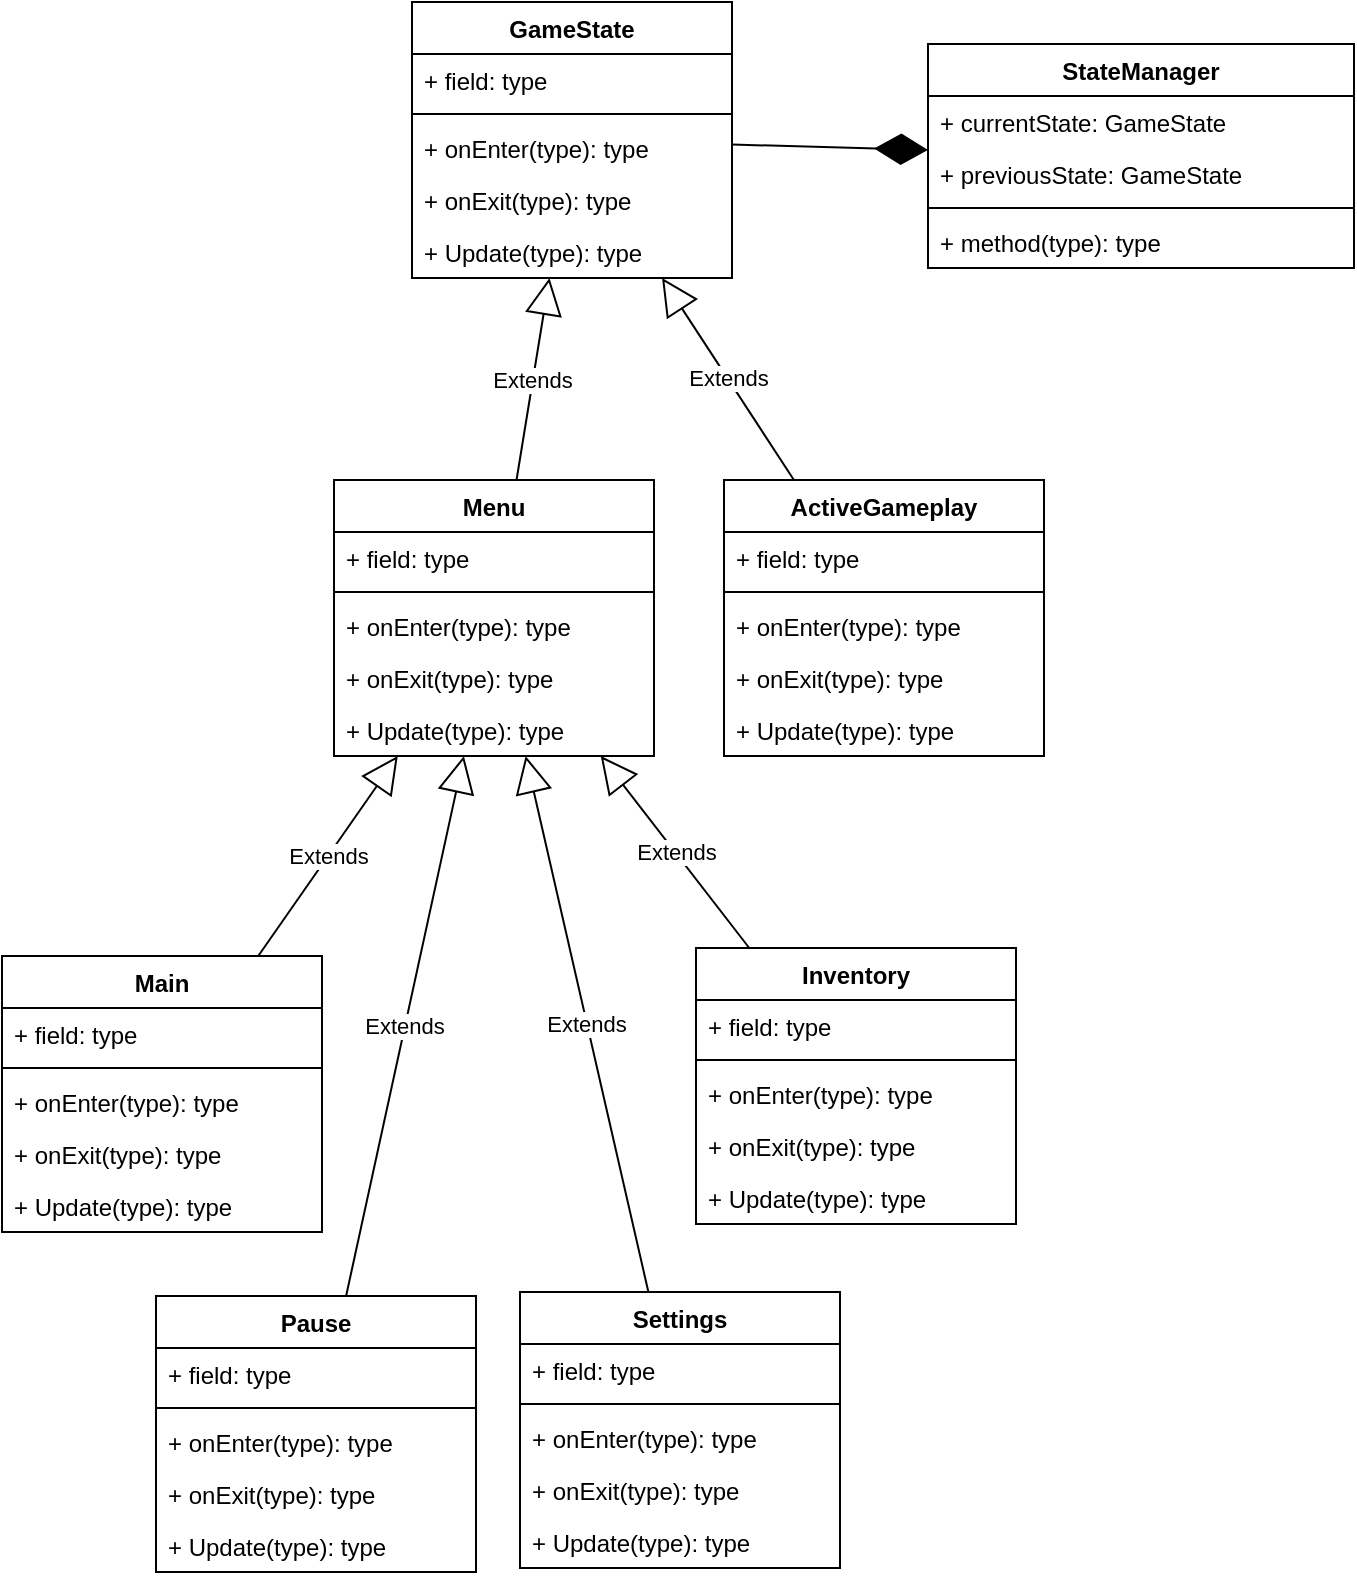 <mxfile version="28.2.5">
  <diagram name="Page-1" id="j3S1fjYxEi87MXj2-Fde">
    <mxGraphModel dx="844" dy="932" grid="0" gridSize="10" guides="1" tooltips="1" connect="1" arrows="1" fold="1" page="1" pageScale="1" pageWidth="827" pageHeight="1169" math="0" shadow="0">
      <root>
        <mxCell id="0" />
        <mxCell id="1" parent="0" />
        <mxCell id="S2AkhuPd5A9qiUtjjwtA-1" value="StateManager" style="swimlane;fontStyle=1;align=center;verticalAlign=top;childLayout=stackLayout;horizontal=1;startSize=26;horizontalStack=0;resizeParent=1;resizeParentMax=0;resizeLast=0;collapsible=1;marginBottom=0;whiteSpace=wrap;html=1;" parent="1" vertex="1">
          <mxGeometry x="463" y="478" width="213" height="112" as="geometry" />
        </mxCell>
        <mxCell id="S2AkhuPd5A9qiUtjjwtA-2" value="+ currentState: GameState" style="text;strokeColor=none;fillColor=none;align=left;verticalAlign=top;spacingLeft=4;spacingRight=4;overflow=hidden;rotatable=0;points=[[0,0.5],[1,0.5]];portConstraint=eastwest;whiteSpace=wrap;html=1;" parent="S2AkhuPd5A9qiUtjjwtA-1" vertex="1">
          <mxGeometry y="26" width="213" height="26" as="geometry" />
        </mxCell>
        <mxCell id="S2AkhuPd5A9qiUtjjwtA-5" value="+ previousState: GameState" style="text;strokeColor=none;fillColor=none;align=left;verticalAlign=top;spacingLeft=4;spacingRight=4;overflow=hidden;rotatable=0;points=[[0,0.5],[1,0.5]];portConstraint=eastwest;whiteSpace=wrap;html=1;" parent="S2AkhuPd5A9qiUtjjwtA-1" vertex="1">
          <mxGeometry y="52" width="213" height="26" as="geometry" />
        </mxCell>
        <mxCell id="S2AkhuPd5A9qiUtjjwtA-3" value="" style="line;strokeWidth=1;fillColor=none;align=left;verticalAlign=middle;spacingTop=-1;spacingLeft=3;spacingRight=3;rotatable=0;labelPosition=right;points=[];portConstraint=eastwest;strokeColor=inherit;" parent="S2AkhuPd5A9qiUtjjwtA-1" vertex="1">
          <mxGeometry y="78" width="213" height="8" as="geometry" />
        </mxCell>
        <mxCell id="S2AkhuPd5A9qiUtjjwtA-4" value="+ method(type): type" style="text;strokeColor=none;fillColor=none;align=left;verticalAlign=top;spacingLeft=4;spacingRight=4;overflow=hidden;rotatable=0;points=[[0,0.5],[1,0.5]];portConstraint=eastwest;whiteSpace=wrap;html=1;" parent="S2AkhuPd5A9qiUtjjwtA-1" vertex="1">
          <mxGeometry y="86" width="213" height="26" as="geometry" />
        </mxCell>
        <mxCell id="S2AkhuPd5A9qiUtjjwtA-6" value="GameState" style="swimlane;fontStyle=1;align=center;verticalAlign=top;childLayout=stackLayout;horizontal=1;startSize=26;horizontalStack=0;resizeParent=1;resizeParentMax=0;resizeLast=0;collapsible=1;marginBottom=0;whiteSpace=wrap;html=1;" parent="1" vertex="1">
          <mxGeometry x="205" y="457" width="160" height="138" as="geometry" />
        </mxCell>
        <mxCell id="S2AkhuPd5A9qiUtjjwtA-7" value="+ field: type" style="text;strokeColor=none;fillColor=none;align=left;verticalAlign=top;spacingLeft=4;spacingRight=4;overflow=hidden;rotatable=0;points=[[0,0.5],[1,0.5]];portConstraint=eastwest;whiteSpace=wrap;html=1;" parent="S2AkhuPd5A9qiUtjjwtA-6" vertex="1">
          <mxGeometry y="26" width="160" height="26" as="geometry" />
        </mxCell>
        <mxCell id="S2AkhuPd5A9qiUtjjwtA-8" value="" style="line;strokeWidth=1;fillColor=none;align=left;verticalAlign=middle;spacingTop=-1;spacingLeft=3;spacingRight=3;rotatable=0;labelPosition=right;points=[];portConstraint=eastwest;strokeColor=inherit;" parent="S2AkhuPd5A9qiUtjjwtA-6" vertex="1">
          <mxGeometry y="52" width="160" height="8" as="geometry" />
        </mxCell>
        <mxCell id="S2AkhuPd5A9qiUtjjwtA-9" value="+ onEnter(type): type" style="text;strokeColor=none;fillColor=none;align=left;verticalAlign=top;spacingLeft=4;spacingRight=4;overflow=hidden;rotatable=0;points=[[0,0.5],[1,0.5]];portConstraint=eastwest;whiteSpace=wrap;html=1;" parent="S2AkhuPd5A9qiUtjjwtA-6" vertex="1">
          <mxGeometry y="60" width="160" height="26" as="geometry" />
        </mxCell>
        <mxCell id="S2AkhuPd5A9qiUtjjwtA-16" value="+ onExit(type): type" style="text;strokeColor=none;fillColor=none;align=left;verticalAlign=top;spacingLeft=4;spacingRight=4;overflow=hidden;rotatable=0;points=[[0,0.5],[1,0.5]];portConstraint=eastwest;whiteSpace=wrap;html=1;" parent="S2AkhuPd5A9qiUtjjwtA-6" vertex="1">
          <mxGeometry y="86" width="160" height="26" as="geometry" />
        </mxCell>
        <mxCell id="S2AkhuPd5A9qiUtjjwtA-52" value="+ Update(type): type" style="text;strokeColor=none;fillColor=none;align=left;verticalAlign=top;spacingLeft=4;spacingRight=4;overflow=hidden;rotatable=0;points=[[0,0.5],[1,0.5]];portConstraint=eastwest;whiteSpace=wrap;html=1;" parent="S2AkhuPd5A9qiUtjjwtA-6" vertex="1">
          <mxGeometry y="112" width="160" height="26" as="geometry" />
        </mxCell>
        <mxCell id="S2AkhuPd5A9qiUtjjwtA-14" value="" style="endArrow=diamondThin;endFill=1;endSize=24;html=1;rounded=0;" parent="1" source="S2AkhuPd5A9qiUtjjwtA-6" target="S2AkhuPd5A9qiUtjjwtA-1" edge="1">
          <mxGeometry width="160" relative="1" as="geometry">
            <mxPoint x="344" y="721" as="sourcePoint" />
            <mxPoint x="504" y="721" as="targetPoint" />
          </mxGeometry>
        </mxCell>
        <mxCell id="S2AkhuPd5A9qiUtjjwtA-15" value="Extends" style="endArrow=block;endSize=16;endFill=0;html=1;rounded=0;" parent="1" source="S2AkhuPd5A9qiUtjjwtA-17" target="S2AkhuPd5A9qiUtjjwtA-6" edge="1">
          <mxGeometry width="160" relative="1" as="geometry">
            <mxPoint x="337.223" y="676" as="sourcePoint" />
            <mxPoint x="473" y="699" as="targetPoint" />
          </mxGeometry>
        </mxCell>
        <mxCell id="S2AkhuPd5A9qiUtjjwtA-17" value="ActiveGameplay" style="swimlane;fontStyle=1;align=center;verticalAlign=top;childLayout=stackLayout;horizontal=1;startSize=26;horizontalStack=0;resizeParent=1;resizeParentMax=0;resizeLast=0;collapsible=1;marginBottom=0;whiteSpace=wrap;html=1;" parent="1" vertex="1">
          <mxGeometry x="361" y="696" width="160" height="138" as="geometry" />
        </mxCell>
        <mxCell id="S2AkhuPd5A9qiUtjjwtA-18" value="+ field: type" style="text;strokeColor=none;fillColor=none;align=left;verticalAlign=top;spacingLeft=4;spacingRight=4;overflow=hidden;rotatable=0;points=[[0,0.5],[1,0.5]];portConstraint=eastwest;whiteSpace=wrap;html=1;" parent="S2AkhuPd5A9qiUtjjwtA-17" vertex="1">
          <mxGeometry y="26" width="160" height="26" as="geometry" />
        </mxCell>
        <mxCell id="S2AkhuPd5A9qiUtjjwtA-19" value="" style="line;strokeWidth=1;fillColor=none;align=left;verticalAlign=middle;spacingTop=-1;spacingLeft=3;spacingRight=3;rotatable=0;labelPosition=right;points=[];portConstraint=eastwest;strokeColor=inherit;" parent="S2AkhuPd5A9qiUtjjwtA-17" vertex="1">
          <mxGeometry y="52" width="160" height="8" as="geometry" />
        </mxCell>
        <mxCell id="S2AkhuPd5A9qiUtjjwtA-20" value="+ onEnter(type): type" style="text;strokeColor=none;fillColor=none;align=left;verticalAlign=top;spacingLeft=4;spacingRight=4;overflow=hidden;rotatable=0;points=[[0,0.5],[1,0.5]];portConstraint=eastwest;whiteSpace=wrap;html=1;" parent="S2AkhuPd5A9qiUtjjwtA-17" vertex="1">
          <mxGeometry y="60" width="160" height="26" as="geometry" />
        </mxCell>
        <mxCell id="S2AkhuPd5A9qiUtjjwtA-21" value="+ onExit(type): type" style="text;strokeColor=none;fillColor=none;align=left;verticalAlign=top;spacingLeft=4;spacingRight=4;overflow=hidden;rotatable=0;points=[[0,0.5],[1,0.5]];portConstraint=eastwest;whiteSpace=wrap;html=1;" parent="S2AkhuPd5A9qiUtjjwtA-17" vertex="1">
          <mxGeometry y="86" width="160" height="26" as="geometry" />
        </mxCell>
        <mxCell id="S2AkhuPd5A9qiUtjjwtA-57" value="+ Update(type): type" style="text;strokeColor=none;fillColor=none;align=left;verticalAlign=top;spacingLeft=4;spacingRight=4;overflow=hidden;rotatable=0;points=[[0,0.5],[1,0.5]];portConstraint=eastwest;whiteSpace=wrap;html=1;" parent="S2AkhuPd5A9qiUtjjwtA-17" vertex="1">
          <mxGeometry y="112" width="160" height="26" as="geometry" />
        </mxCell>
        <mxCell id="S2AkhuPd5A9qiUtjjwtA-22" value="Menu" style="swimlane;fontStyle=1;align=center;verticalAlign=top;childLayout=stackLayout;horizontal=1;startSize=26;horizontalStack=0;resizeParent=1;resizeParentMax=0;resizeLast=0;collapsible=1;marginBottom=0;whiteSpace=wrap;html=1;" parent="1" vertex="1">
          <mxGeometry x="166" y="696" width="160" height="138" as="geometry" />
        </mxCell>
        <mxCell id="S2AkhuPd5A9qiUtjjwtA-23" value="+ field: type" style="text;strokeColor=none;fillColor=none;align=left;verticalAlign=top;spacingLeft=4;spacingRight=4;overflow=hidden;rotatable=0;points=[[0,0.5],[1,0.5]];portConstraint=eastwest;whiteSpace=wrap;html=1;" parent="S2AkhuPd5A9qiUtjjwtA-22" vertex="1">
          <mxGeometry y="26" width="160" height="26" as="geometry" />
        </mxCell>
        <mxCell id="S2AkhuPd5A9qiUtjjwtA-24" value="" style="line;strokeWidth=1;fillColor=none;align=left;verticalAlign=middle;spacingTop=-1;spacingLeft=3;spacingRight=3;rotatable=0;labelPosition=right;points=[];portConstraint=eastwest;strokeColor=inherit;" parent="S2AkhuPd5A9qiUtjjwtA-22" vertex="1">
          <mxGeometry y="52" width="160" height="8" as="geometry" />
        </mxCell>
        <mxCell id="S2AkhuPd5A9qiUtjjwtA-25" value="+ onEnter(type): type" style="text;strokeColor=none;fillColor=none;align=left;verticalAlign=top;spacingLeft=4;spacingRight=4;overflow=hidden;rotatable=0;points=[[0,0.5],[1,0.5]];portConstraint=eastwest;whiteSpace=wrap;html=1;" parent="S2AkhuPd5A9qiUtjjwtA-22" vertex="1">
          <mxGeometry y="60" width="160" height="26" as="geometry" />
        </mxCell>
        <mxCell id="S2AkhuPd5A9qiUtjjwtA-26" value="+ onExit(type): type" style="text;strokeColor=none;fillColor=none;align=left;verticalAlign=top;spacingLeft=4;spacingRight=4;overflow=hidden;rotatable=0;points=[[0,0.5],[1,0.5]];portConstraint=eastwest;whiteSpace=wrap;html=1;" parent="S2AkhuPd5A9qiUtjjwtA-22" vertex="1">
          <mxGeometry y="86" width="160" height="26" as="geometry" />
        </mxCell>
        <mxCell id="S2AkhuPd5A9qiUtjjwtA-53" value="+ Update(type): type" style="text;strokeColor=none;fillColor=none;align=left;verticalAlign=top;spacingLeft=4;spacingRight=4;overflow=hidden;rotatable=0;points=[[0,0.5],[1,0.5]];portConstraint=eastwest;whiteSpace=wrap;html=1;" parent="S2AkhuPd5A9qiUtjjwtA-22" vertex="1">
          <mxGeometry y="112" width="160" height="26" as="geometry" />
        </mxCell>
        <mxCell id="S2AkhuPd5A9qiUtjjwtA-27" value="Main" style="swimlane;fontStyle=1;align=center;verticalAlign=top;childLayout=stackLayout;horizontal=1;startSize=26;horizontalStack=0;resizeParent=1;resizeParentMax=0;resizeLast=0;collapsible=1;marginBottom=0;whiteSpace=wrap;html=1;" parent="1" vertex="1">
          <mxGeometry y="934" width="160" height="138" as="geometry" />
        </mxCell>
        <mxCell id="S2AkhuPd5A9qiUtjjwtA-28" value="+ field: type" style="text;strokeColor=none;fillColor=none;align=left;verticalAlign=top;spacingLeft=4;spacingRight=4;overflow=hidden;rotatable=0;points=[[0,0.5],[1,0.5]];portConstraint=eastwest;whiteSpace=wrap;html=1;" parent="S2AkhuPd5A9qiUtjjwtA-27" vertex="1">
          <mxGeometry y="26" width="160" height="26" as="geometry" />
        </mxCell>
        <mxCell id="S2AkhuPd5A9qiUtjjwtA-29" value="" style="line;strokeWidth=1;fillColor=none;align=left;verticalAlign=middle;spacingTop=-1;spacingLeft=3;spacingRight=3;rotatable=0;labelPosition=right;points=[];portConstraint=eastwest;strokeColor=inherit;" parent="S2AkhuPd5A9qiUtjjwtA-27" vertex="1">
          <mxGeometry y="52" width="160" height="8" as="geometry" />
        </mxCell>
        <mxCell id="S2AkhuPd5A9qiUtjjwtA-30" value="+ onEnter(type): type" style="text;strokeColor=none;fillColor=none;align=left;verticalAlign=top;spacingLeft=4;spacingRight=4;overflow=hidden;rotatable=0;points=[[0,0.5],[1,0.5]];portConstraint=eastwest;whiteSpace=wrap;html=1;" parent="S2AkhuPd5A9qiUtjjwtA-27" vertex="1">
          <mxGeometry y="60" width="160" height="26" as="geometry" />
        </mxCell>
        <mxCell id="S2AkhuPd5A9qiUtjjwtA-31" value="+ onExit(type): type" style="text;strokeColor=none;fillColor=none;align=left;verticalAlign=top;spacingLeft=4;spacingRight=4;overflow=hidden;rotatable=0;points=[[0,0.5],[1,0.5]];portConstraint=eastwest;whiteSpace=wrap;html=1;" parent="S2AkhuPd5A9qiUtjjwtA-27" vertex="1">
          <mxGeometry y="86" width="160" height="26" as="geometry" />
        </mxCell>
        <mxCell id="S2AkhuPd5A9qiUtjjwtA-54" value="+ Update(type): type" style="text;strokeColor=none;fillColor=none;align=left;verticalAlign=top;spacingLeft=4;spacingRight=4;overflow=hidden;rotatable=0;points=[[0,0.5],[1,0.5]];portConstraint=eastwest;whiteSpace=wrap;html=1;" parent="S2AkhuPd5A9qiUtjjwtA-27" vertex="1">
          <mxGeometry y="112" width="160" height="26" as="geometry" />
        </mxCell>
        <mxCell id="S2AkhuPd5A9qiUtjjwtA-32" value="Pause" style="swimlane;fontStyle=1;align=center;verticalAlign=top;childLayout=stackLayout;horizontal=1;startSize=26;horizontalStack=0;resizeParent=1;resizeParentMax=0;resizeLast=0;collapsible=1;marginBottom=0;whiteSpace=wrap;html=1;" parent="1" vertex="1">
          <mxGeometry x="77" y="1104" width="160" height="138" as="geometry" />
        </mxCell>
        <mxCell id="S2AkhuPd5A9qiUtjjwtA-33" value="+ field: type" style="text;strokeColor=none;fillColor=none;align=left;verticalAlign=top;spacingLeft=4;spacingRight=4;overflow=hidden;rotatable=0;points=[[0,0.5],[1,0.5]];portConstraint=eastwest;whiteSpace=wrap;html=1;" parent="S2AkhuPd5A9qiUtjjwtA-32" vertex="1">
          <mxGeometry y="26" width="160" height="26" as="geometry" />
        </mxCell>
        <mxCell id="S2AkhuPd5A9qiUtjjwtA-34" value="" style="line;strokeWidth=1;fillColor=none;align=left;verticalAlign=middle;spacingTop=-1;spacingLeft=3;spacingRight=3;rotatable=0;labelPosition=right;points=[];portConstraint=eastwest;strokeColor=inherit;" parent="S2AkhuPd5A9qiUtjjwtA-32" vertex="1">
          <mxGeometry y="52" width="160" height="8" as="geometry" />
        </mxCell>
        <mxCell id="S2AkhuPd5A9qiUtjjwtA-35" value="+ onEnter(type): type" style="text;strokeColor=none;fillColor=none;align=left;verticalAlign=top;spacingLeft=4;spacingRight=4;overflow=hidden;rotatable=0;points=[[0,0.5],[1,0.5]];portConstraint=eastwest;whiteSpace=wrap;html=1;" parent="S2AkhuPd5A9qiUtjjwtA-32" vertex="1">
          <mxGeometry y="60" width="160" height="26" as="geometry" />
        </mxCell>
        <mxCell id="S2AkhuPd5A9qiUtjjwtA-36" value="+ onExit(type): type" style="text;strokeColor=none;fillColor=none;align=left;verticalAlign=top;spacingLeft=4;spacingRight=4;overflow=hidden;rotatable=0;points=[[0,0.5],[1,0.5]];portConstraint=eastwest;whiteSpace=wrap;html=1;" parent="S2AkhuPd5A9qiUtjjwtA-32" vertex="1">
          <mxGeometry y="86" width="160" height="26" as="geometry" />
        </mxCell>
        <mxCell id="S2AkhuPd5A9qiUtjjwtA-55" value="+ Update(type): type" style="text;strokeColor=none;fillColor=none;align=left;verticalAlign=top;spacingLeft=4;spacingRight=4;overflow=hidden;rotatable=0;points=[[0,0.5],[1,0.5]];portConstraint=eastwest;whiteSpace=wrap;html=1;" parent="S2AkhuPd5A9qiUtjjwtA-32" vertex="1">
          <mxGeometry y="112" width="160" height="26" as="geometry" />
        </mxCell>
        <mxCell id="S2AkhuPd5A9qiUtjjwtA-37" value="Settings" style="swimlane;fontStyle=1;align=center;verticalAlign=top;childLayout=stackLayout;horizontal=1;startSize=26;horizontalStack=0;resizeParent=1;resizeParentMax=0;resizeLast=0;collapsible=1;marginBottom=0;whiteSpace=wrap;html=1;" parent="1" vertex="1">
          <mxGeometry x="259" y="1102" width="160" height="138" as="geometry" />
        </mxCell>
        <mxCell id="S2AkhuPd5A9qiUtjjwtA-38" value="+ field: type" style="text;strokeColor=none;fillColor=none;align=left;verticalAlign=top;spacingLeft=4;spacingRight=4;overflow=hidden;rotatable=0;points=[[0,0.5],[1,0.5]];portConstraint=eastwest;whiteSpace=wrap;html=1;" parent="S2AkhuPd5A9qiUtjjwtA-37" vertex="1">
          <mxGeometry y="26" width="160" height="26" as="geometry" />
        </mxCell>
        <mxCell id="S2AkhuPd5A9qiUtjjwtA-39" value="" style="line;strokeWidth=1;fillColor=none;align=left;verticalAlign=middle;spacingTop=-1;spacingLeft=3;spacingRight=3;rotatable=0;labelPosition=right;points=[];portConstraint=eastwest;strokeColor=inherit;" parent="S2AkhuPd5A9qiUtjjwtA-37" vertex="1">
          <mxGeometry y="52" width="160" height="8" as="geometry" />
        </mxCell>
        <mxCell id="S2AkhuPd5A9qiUtjjwtA-40" value="+ onEnter(type): type" style="text;strokeColor=none;fillColor=none;align=left;verticalAlign=top;spacingLeft=4;spacingRight=4;overflow=hidden;rotatable=0;points=[[0,0.5],[1,0.5]];portConstraint=eastwest;whiteSpace=wrap;html=1;" parent="S2AkhuPd5A9qiUtjjwtA-37" vertex="1">
          <mxGeometry y="60" width="160" height="26" as="geometry" />
        </mxCell>
        <mxCell id="S2AkhuPd5A9qiUtjjwtA-41" value="+ onExit(type): type" style="text;strokeColor=none;fillColor=none;align=left;verticalAlign=top;spacingLeft=4;spacingRight=4;overflow=hidden;rotatable=0;points=[[0,0.5],[1,0.5]];portConstraint=eastwest;whiteSpace=wrap;html=1;" parent="S2AkhuPd5A9qiUtjjwtA-37" vertex="1">
          <mxGeometry y="86" width="160" height="26" as="geometry" />
        </mxCell>
        <mxCell id="S2AkhuPd5A9qiUtjjwtA-56" value="+ Update(type): type" style="text;strokeColor=none;fillColor=none;align=left;verticalAlign=top;spacingLeft=4;spacingRight=4;overflow=hidden;rotatable=0;points=[[0,0.5],[1,0.5]];portConstraint=eastwest;whiteSpace=wrap;html=1;" parent="S2AkhuPd5A9qiUtjjwtA-37" vertex="1">
          <mxGeometry y="112" width="160" height="26" as="geometry" />
        </mxCell>
        <mxCell id="S2AkhuPd5A9qiUtjjwtA-42" value="Extends" style="endArrow=block;endSize=16;endFill=0;html=1;rounded=0;" parent="1" source="S2AkhuPd5A9qiUtjjwtA-37" target="S2AkhuPd5A9qiUtjjwtA-22" edge="1">
          <mxGeometry width="160" relative="1" as="geometry">
            <mxPoint x="341" y="568" as="sourcePoint" />
            <mxPoint x="501" y="568" as="targetPoint" />
          </mxGeometry>
        </mxCell>
        <mxCell id="S2AkhuPd5A9qiUtjjwtA-43" value="Extends" style="endArrow=block;endSize=16;endFill=0;html=1;rounded=0;" parent="1" source="S2AkhuPd5A9qiUtjjwtA-32" target="S2AkhuPd5A9qiUtjjwtA-22" edge="1">
          <mxGeometry width="160" relative="1" as="geometry">
            <mxPoint x="341" y="568" as="sourcePoint" />
            <mxPoint x="501" y="568" as="targetPoint" />
            <mxPoint as="offset" />
          </mxGeometry>
        </mxCell>
        <mxCell id="S2AkhuPd5A9qiUtjjwtA-44" value="Extends" style="endArrow=block;endSize=16;endFill=0;html=1;rounded=0;" parent="1" source="S2AkhuPd5A9qiUtjjwtA-27" target="S2AkhuPd5A9qiUtjjwtA-22" edge="1">
          <mxGeometry width="160" relative="1" as="geometry">
            <mxPoint x="341" y="568" as="sourcePoint" />
            <mxPoint x="501" y="568" as="targetPoint" />
          </mxGeometry>
        </mxCell>
        <mxCell id="S2AkhuPd5A9qiUtjjwtA-45" value="Inventory" style="swimlane;fontStyle=1;align=center;verticalAlign=top;childLayout=stackLayout;horizontal=1;startSize=26;horizontalStack=0;resizeParent=1;resizeParentMax=0;resizeLast=0;collapsible=1;marginBottom=0;whiteSpace=wrap;html=1;" parent="1" vertex="1">
          <mxGeometry x="347" y="930" width="160" height="138" as="geometry" />
        </mxCell>
        <mxCell id="S2AkhuPd5A9qiUtjjwtA-46" value="+ field: type" style="text;strokeColor=none;fillColor=none;align=left;verticalAlign=top;spacingLeft=4;spacingRight=4;overflow=hidden;rotatable=0;points=[[0,0.5],[1,0.5]];portConstraint=eastwest;whiteSpace=wrap;html=1;" parent="S2AkhuPd5A9qiUtjjwtA-45" vertex="1">
          <mxGeometry y="26" width="160" height="26" as="geometry" />
        </mxCell>
        <mxCell id="S2AkhuPd5A9qiUtjjwtA-47" value="" style="line;strokeWidth=1;fillColor=none;align=left;verticalAlign=middle;spacingTop=-1;spacingLeft=3;spacingRight=3;rotatable=0;labelPosition=right;points=[];portConstraint=eastwest;strokeColor=inherit;" parent="S2AkhuPd5A9qiUtjjwtA-45" vertex="1">
          <mxGeometry y="52" width="160" height="8" as="geometry" />
        </mxCell>
        <mxCell id="S2AkhuPd5A9qiUtjjwtA-48" value="+ onEnter(type): type" style="text;strokeColor=none;fillColor=none;align=left;verticalAlign=top;spacingLeft=4;spacingRight=4;overflow=hidden;rotatable=0;points=[[0,0.5],[1,0.5]];portConstraint=eastwest;whiteSpace=wrap;html=1;" parent="S2AkhuPd5A9qiUtjjwtA-45" vertex="1">
          <mxGeometry y="60" width="160" height="26" as="geometry" />
        </mxCell>
        <mxCell id="S2AkhuPd5A9qiUtjjwtA-49" value="+ onExit(type): type" style="text;strokeColor=none;fillColor=none;align=left;verticalAlign=top;spacingLeft=4;spacingRight=4;overflow=hidden;rotatable=0;points=[[0,0.5],[1,0.5]];portConstraint=eastwest;whiteSpace=wrap;html=1;" parent="S2AkhuPd5A9qiUtjjwtA-45" vertex="1">
          <mxGeometry y="86" width="160" height="26" as="geometry" />
        </mxCell>
        <mxCell id="S2AkhuPd5A9qiUtjjwtA-58" value="+ Update(type): type" style="text;strokeColor=none;fillColor=none;align=left;verticalAlign=top;spacingLeft=4;spacingRight=4;overflow=hidden;rotatable=0;points=[[0,0.5],[1,0.5]];portConstraint=eastwest;whiteSpace=wrap;html=1;" parent="S2AkhuPd5A9qiUtjjwtA-45" vertex="1">
          <mxGeometry y="112" width="160" height="26" as="geometry" />
        </mxCell>
        <mxCell id="S2AkhuPd5A9qiUtjjwtA-50" value="Extends" style="endArrow=block;endSize=16;endFill=0;html=1;rounded=0;" parent="1" source="S2AkhuPd5A9qiUtjjwtA-22" target="S2AkhuPd5A9qiUtjjwtA-6" edge="1">
          <mxGeometry width="160" relative="1" as="geometry">
            <mxPoint x="182" y="591" as="sourcePoint" />
            <mxPoint x="342" y="591" as="targetPoint" />
          </mxGeometry>
        </mxCell>
        <mxCell id="S2AkhuPd5A9qiUtjjwtA-51" value="Extends" style="endArrow=block;endSize=16;endFill=0;html=1;rounded=0;" parent="1" source="S2AkhuPd5A9qiUtjjwtA-45" target="S2AkhuPd5A9qiUtjjwtA-22" edge="1">
          <mxGeometry width="160" relative="1" as="geometry">
            <mxPoint x="169" y="679" as="sourcePoint" />
            <mxPoint x="329" y="679" as="targetPoint" />
          </mxGeometry>
        </mxCell>
      </root>
    </mxGraphModel>
  </diagram>
</mxfile>
